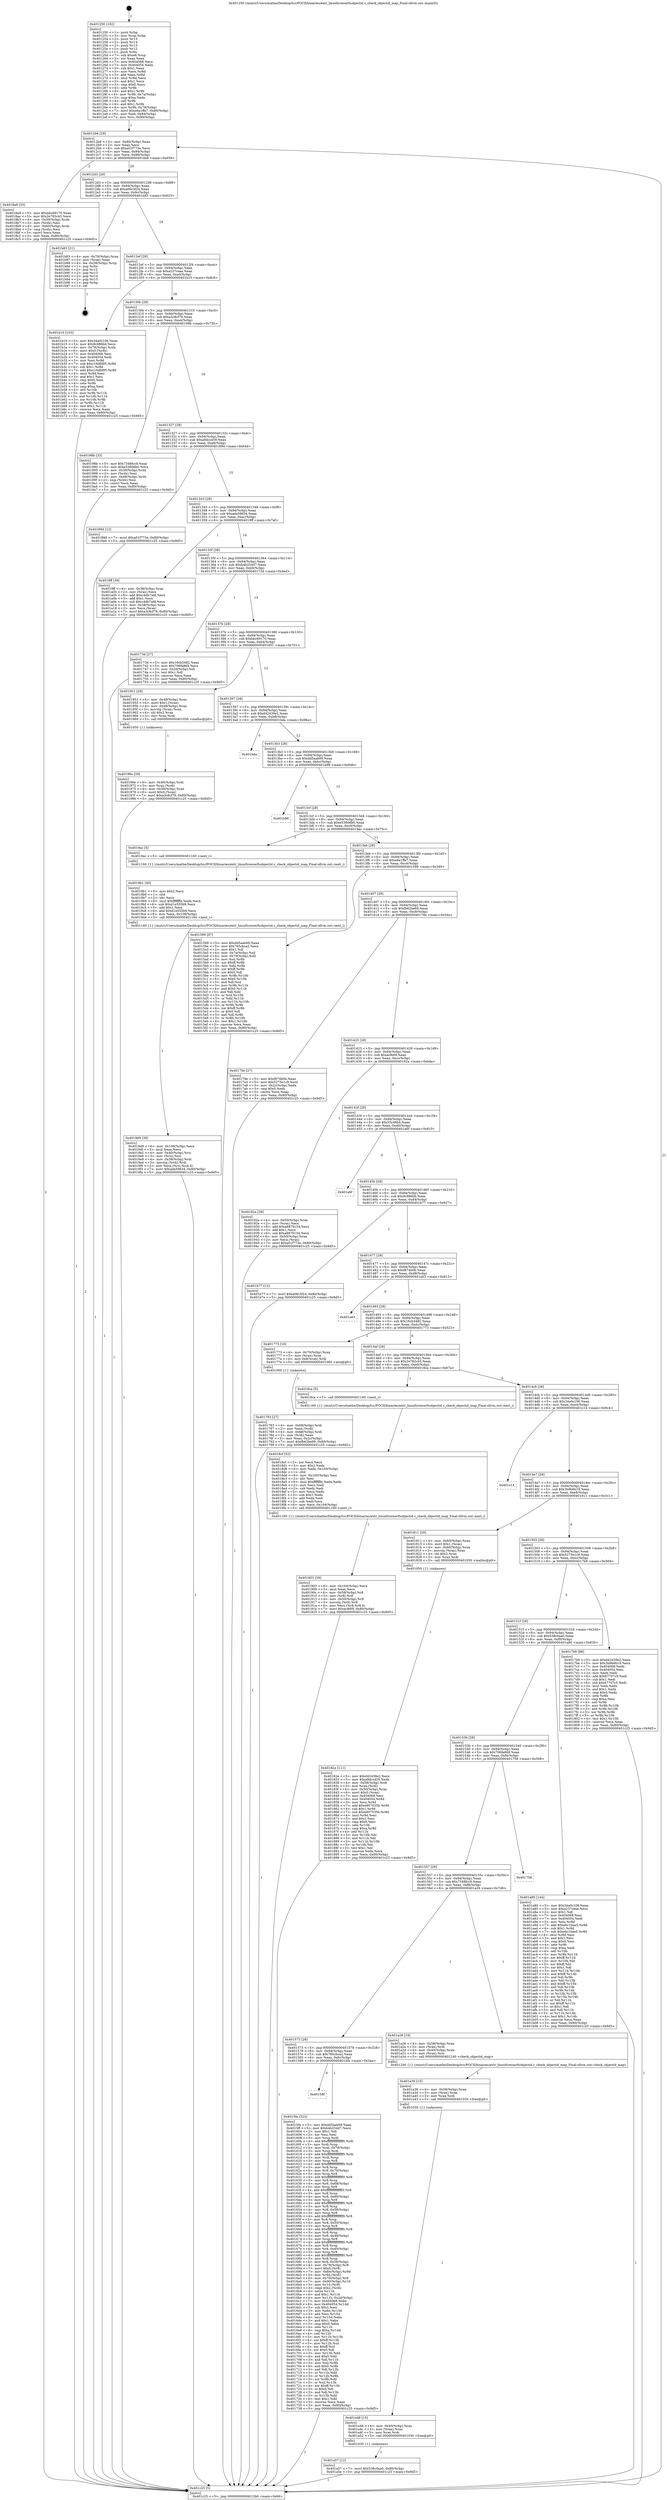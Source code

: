 digraph "0x401250" {
  label = "0x401250 (/mnt/c/Users/mathe/Desktop/tcc/POCII/binaries/extr_linuxfsreiserfsobjectid.c_check_objectid_map_Final-ollvm.out::main(0))"
  labelloc = "t"
  node[shape=record]

  Entry [label="",width=0.3,height=0.3,shape=circle,fillcolor=black,style=filled]
  "0x4012b6" [label="{
     0x4012b6 [29]\l
     | [instrs]\l
     &nbsp;&nbsp;0x4012b6 \<+3\>: mov -0x80(%rbp),%eax\l
     &nbsp;&nbsp;0x4012b9 \<+2\>: mov %eax,%ecx\l
     &nbsp;&nbsp;0x4012bb \<+6\>: sub $0xa01f773e,%ecx\l
     &nbsp;&nbsp;0x4012c1 \<+6\>: mov %eax,-0x94(%rbp)\l
     &nbsp;&nbsp;0x4012c7 \<+6\>: mov %ecx,-0x98(%rbp)\l
     &nbsp;&nbsp;0x4012cd \<+6\>: je 00000000004018a9 \<main+0x659\>\l
  }"]
  "0x4018a9" [label="{
     0x4018a9 [33]\l
     | [instrs]\l
     &nbsp;&nbsp;0x4018a9 \<+5\>: mov $0xbbc69170,%eax\l
     &nbsp;&nbsp;0x4018ae \<+5\>: mov $0x2e782c43,%ecx\l
     &nbsp;&nbsp;0x4018b3 \<+4\>: mov -0x50(%rbp),%rdx\l
     &nbsp;&nbsp;0x4018b7 \<+2\>: mov (%rdx),%esi\l
     &nbsp;&nbsp;0x4018b9 \<+4\>: mov -0x60(%rbp),%rdx\l
     &nbsp;&nbsp;0x4018bd \<+2\>: cmp (%rdx),%esi\l
     &nbsp;&nbsp;0x4018bf \<+3\>: cmovl %ecx,%eax\l
     &nbsp;&nbsp;0x4018c2 \<+3\>: mov %eax,-0x80(%rbp)\l
     &nbsp;&nbsp;0x4018c5 \<+5\>: jmp 0000000000401c25 \<main+0x9d5\>\l
  }"]
  "0x4012d3" [label="{
     0x4012d3 [28]\l
     | [instrs]\l
     &nbsp;&nbsp;0x4012d3 \<+5\>: jmp 00000000004012d8 \<main+0x88\>\l
     &nbsp;&nbsp;0x4012d8 \<+6\>: mov -0x94(%rbp),%eax\l
     &nbsp;&nbsp;0x4012de \<+5\>: sub $0xa06c3f24,%eax\l
     &nbsp;&nbsp;0x4012e3 \<+6\>: mov %eax,-0x9c(%rbp)\l
     &nbsp;&nbsp;0x4012e9 \<+6\>: je 0000000000401b83 \<main+0x933\>\l
  }"]
  Exit [label="",width=0.3,height=0.3,shape=circle,fillcolor=black,style=filled,peripheries=2]
  "0x401b83" [label="{
     0x401b83 [21]\l
     | [instrs]\l
     &nbsp;&nbsp;0x401b83 \<+4\>: mov -0x78(%rbp),%rax\l
     &nbsp;&nbsp;0x401b87 \<+2\>: mov (%rax),%eax\l
     &nbsp;&nbsp;0x401b89 \<+4\>: lea -0x28(%rbp),%rsp\l
     &nbsp;&nbsp;0x401b8d \<+1\>: pop %rbx\l
     &nbsp;&nbsp;0x401b8e \<+2\>: pop %r12\l
     &nbsp;&nbsp;0x401b90 \<+2\>: pop %r13\l
     &nbsp;&nbsp;0x401b92 \<+2\>: pop %r14\l
     &nbsp;&nbsp;0x401b94 \<+2\>: pop %r15\l
     &nbsp;&nbsp;0x401b96 \<+1\>: pop %rbp\l
     &nbsp;&nbsp;0x401b97 \<+1\>: ret\l
  }"]
  "0x4012ef" [label="{
     0x4012ef [28]\l
     | [instrs]\l
     &nbsp;&nbsp;0x4012ef \<+5\>: jmp 00000000004012f4 \<main+0xa4\>\l
     &nbsp;&nbsp;0x4012f4 \<+6\>: mov -0x94(%rbp),%eax\l
     &nbsp;&nbsp;0x4012fa \<+5\>: sub $0xa237ceae,%eax\l
     &nbsp;&nbsp;0x4012ff \<+6\>: mov %eax,-0xa0(%rbp)\l
     &nbsp;&nbsp;0x401305 \<+6\>: je 0000000000401b10 \<main+0x8c0\>\l
  }"]
  "0x401a57" [label="{
     0x401a57 [12]\l
     | [instrs]\l
     &nbsp;&nbsp;0x401a57 \<+7\>: movl $0x538c0aa0,-0x80(%rbp)\l
     &nbsp;&nbsp;0x401a5e \<+5\>: jmp 0000000000401c25 \<main+0x9d5\>\l
  }"]
  "0x401b10" [label="{
     0x401b10 [103]\l
     | [instrs]\l
     &nbsp;&nbsp;0x401b10 \<+5\>: mov $0x34a0c106,%eax\l
     &nbsp;&nbsp;0x401b15 \<+5\>: mov $0x9c986bb,%ecx\l
     &nbsp;&nbsp;0x401b1a \<+4\>: mov -0x78(%rbp),%rdx\l
     &nbsp;&nbsp;0x401b1e \<+6\>: movl $0x0,(%rdx)\l
     &nbsp;&nbsp;0x401b24 \<+7\>: mov 0x404068,%esi\l
     &nbsp;&nbsp;0x401b2b \<+7\>: mov 0x404054,%edi\l
     &nbsp;&nbsp;0x401b32 \<+3\>: mov %esi,%r8d\l
     &nbsp;&nbsp;0x401b35 \<+7\>: sub $0xc16dfd95,%r8d\l
     &nbsp;&nbsp;0x401b3c \<+4\>: sub $0x1,%r8d\l
     &nbsp;&nbsp;0x401b40 \<+7\>: add $0xc16dfd95,%r8d\l
     &nbsp;&nbsp;0x401b47 \<+4\>: imul %r8d,%esi\l
     &nbsp;&nbsp;0x401b4b \<+3\>: and $0x1,%esi\l
     &nbsp;&nbsp;0x401b4e \<+3\>: cmp $0x0,%esi\l
     &nbsp;&nbsp;0x401b51 \<+4\>: sete %r9b\l
     &nbsp;&nbsp;0x401b55 \<+3\>: cmp $0xa,%edi\l
     &nbsp;&nbsp;0x401b58 \<+4\>: setl %r10b\l
     &nbsp;&nbsp;0x401b5c \<+3\>: mov %r9b,%r11b\l
     &nbsp;&nbsp;0x401b5f \<+3\>: and %r10b,%r11b\l
     &nbsp;&nbsp;0x401b62 \<+3\>: xor %r10b,%r9b\l
     &nbsp;&nbsp;0x401b65 \<+3\>: or %r9b,%r11b\l
     &nbsp;&nbsp;0x401b68 \<+4\>: test $0x1,%r11b\l
     &nbsp;&nbsp;0x401b6c \<+3\>: cmovne %ecx,%eax\l
     &nbsp;&nbsp;0x401b6f \<+3\>: mov %eax,-0x80(%rbp)\l
     &nbsp;&nbsp;0x401b72 \<+5\>: jmp 0000000000401c25 \<main+0x9d5\>\l
  }"]
  "0x40130b" [label="{
     0x40130b [28]\l
     | [instrs]\l
     &nbsp;&nbsp;0x40130b \<+5\>: jmp 0000000000401310 \<main+0xc0\>\l
     &nbsp;&nbsp;0x401310 \<+6\>: mov -0x94(%rbp),%eax\l
     &nbsp;&nbsp;0x401316 \<+5\>: sub $0xa3c8cf79,%eax\l
     &nbsp;&nbsp;0x40131b \<+6\>: mov %eax,-0xa4(%rbp)\l
     &nbsp;&nbsp;0x401321 \<+6\>: je 000000000040198b \<main+0x73b\>\l
  }"]
  "0x401a48" [label="{
     0x401a48 [15]\l
     | [instrs]\l
     &nbsp;&nbsp;0x401a48 \<+4\>: mov -0x40(%rbp),%rax\l
     &nbsp;&nbsp;0x401a4c \<+3\>: mov (%rax),%rax\l
     &nbsp;&nbsp;0x401a4f \<+3\>: mov %rax,%rdi\l
     &nbsp;&nbsp;0x401a52 \<+5\>: call 0000000000401030 \<free@plt\>\l
     | [calls]\l
     &nbsp;&nbsp;0x401030 \{1\} (unknown)\l
  }"]
  "0x40198b" [label="{
     0x40198b [33]\l
     | [instrs]\l
     &nbsp;&nbsp;0x40198b \<+5\>: mov $0x7348fcc9,%eax\l
     &nbsp;&nbsp;0x401990 \<+5\>: mov $0xe5380db0,%ecx\l
     &nbsp;&nbsp;0x401995 \<+4\>: mov -0x38(%rbp),%rdx\l
     &nbsp;&nbsp;0x401999 \<+2\>: mov (%rdx),%esi\l
     &nbsp;&nbsp;0x40199b \<+4\>: mov -0x48(%rbp),%rdx\l
     &nbsp;&nbsp;0x40199f \<+2\>: cmp (%rdx),%esi\l
     &nbsp;&nbsp;0x4019a1 \<+3\>: cmovl %ecx,%eax\l
     &nbsp;&nbsp;0x4019a4 \<+3\>: mov %eax,-0x80(%rbp)\l
     &nbsp;&nbsp;0x4019a7 \<+5\>: jmp 0000000000401c25 \<main+0x9d5\>\l
  }"]
  "0x401327" [label="{
     0x401327 [28]\l
     | [instrs]\l
     &nbsp;&nbsp;0x401327 \<+5\>: jmp 000000000040132c \<main+0xdc\>\l
     &nbsp;&nbsp;0x40132c \<+6\>: mov -0x94(%rbp),%eax\l
     &nbsp;&nbsp;0x401332 \<+5\>: sub $0xa9dcc459,%eax\l
     &nbsp;&nbsp;0x401337 \<+6\>: mov %eax,-0xa8(%rbp)\l
     &nbsp;&nbsp;0x40133d \<+6\>: je 000000000040189d \<main+0x64d\>\l
  }"]
  "0x401a39" [label="{
     0x401a39 [15]\l
     | [instrs]\l
     &nbsp;&nbsp;0x401a39 \<+4\>: mov -0x58(%rbp),%rax\l
     &nbsp;&nbsp;0x401a3d \<+3\>: mov (%rax),%rax\l
     &nbsp;&nbsp;0x401a40 \<+3\>: mov %rax,%rdi\l
     &nbsp;&nbsp;0x401a43 \<+5\>: call 0000000000401030 \<free@plt\>\l
     | [calls]\l
     &nbsp;&nbsp;0x401030 \{1\} (unknown)\l
  }"]
  "0x40189d" [label="{
     0x40189d [12]\l
     | [instrs]\l
     &nbsp;&nbsp;0x40189d \<+7\>: movl $0xa01f773e,-0x80(%rbp)\l
     &nbsp;&nbsp;0x4018a4 \<+5\>: jmp 0000000000401c25 \<main+0x9d5\>\l
  }"]
  "0x401343" [label="{
     0x401343 [28]\l
     | [instrs]\l
     &nbsp;&nbsp;0x401343 \<+5\>: jmp 0000000000401348 \<main+0xf8\>\l
     &nbsp;&nbsp;0x401348 \<+6\>: mov -0x94(%rbp),%eax\l
     &nbsp;&nbsp;0x40134e \<+5\>: sub $0xada59834,%eax\l
     &nbsp;&nbsp;0x401353 \<+6\>: mov %eax,-0xac(%rbp)\l
     &nbsp;&nbsp;0x401359 \<+6\>: je 00000000004019ff \<main+0x7af\>\l
  }"]
  "0x4019d9" [label="{
     0x4019d9 [38]\l
     | [instrs]\l
     &nbsp;&nbsp;0x4019d9 \<+6\>: mov -0x108(%rbp),%ecx\l
     &nbsp;&nbsp;0x4019df \<+3\>: imul %eax,%ecx\l
     &nbsp;&nbsp;0x4019e2 \<+4\>: mov -0x40(%rbp),%rsi\l
     &nbsp;&nbsp;0x4019e6 \<+3\>: mov (%rsi),%rsi\l
     &nbsp;&nbsp;0x4019e9 \<+4\>: mov -0x38(%rbp),%rdi\l
     &nbsp;&nbsp;0x4019ed \<+3\>: movslq (%rdi),%rdi\l
     &nbsp;&nbsp;0x4019f0 \<+3\>: mov %ecx,(%rsi,%rdi,4)\l
     &nbsp;&nbsp;0x4019f3 \<+7\>: movl $0xada59834,-0x80(%rbp)\l
     &nbsp;&nbsp;0x4019fa \<+5\>: jmp 0000000000401c25 \<main+0x9d5\>\l
  }"]
  "0x4019ff" [label="{
     0x4019ff [39]\l
     | [instrs]\l
     &nbsp;&nbsp;0x4019ff \<+4\>: mov -0x38(%rbp),%rax\l
     &nbsp;&nbsp;0x401a03 \<+2\>: mov (%rax),%ecx\l
     &nbsp;&nbsp;0x401a05 \<+6\>: add $0xc4db7afd,%ecx\l
     &nbsp;&nbsp;0x401a0b \<+3\>: add $0x1,%ecx\l
     &nbsp;&nbsp;0x401a0e \<+6\>: sub $0xc4db7afd,%ecx\l
     &nbsp;&nbsp;0x401a14 \<+4\>: mov -0x38(%rbp),%rax\l
     &nbsp;&nbsp;0x401a18 \<+2\>: mov %ecx,(%rax)\l
     &nbsp;&nbsp;0x401a1a \<+7\>: movl $0xa3c8cf79,-0x80(%rbp)\l
     &nbsp;&nbsp;0x401a21 \<+5\>: jmp 0000000000401c25 \<main+0x9d5\>\l
  }"]
  "0x40135f" [label="{
     0x40135f [28]\l
     | [instrs]\l
     &nbsp;&nbsp;0x40135f \<+5\>: jmp 0000000000401364 \<main+0x114\>\l
     &nbsp;&nbsp;0x401364 \<+6\>: mov -0x94(%rbp),%eax\l
     &nbsp;&nbsp;0x40136a \<+5\>: sub $0xb4b254d7,%eax\l
     &nbsp;&nbsp;0x40136f \<+6\>: mov %eax,-0xb0(%rbp)\l
     &nbsp;&nbsp;0x401375 \<+6\>: je 000000000040173d \<main+0x4ed\>\l
  }"]
  "0x4019b1" [label="{
     0x4019b1 [40]\l
     | [instrs]\l
     &nbsp;&nbsp;0x4019b1 \<+5\>: mov $0x2,%ecx\l
     &nbsp;&nbsp;0x4019b6 \<+1\>: cltd\l
     &nbsp;&nbsp;0x4019b7 \<+2\>: idiv %ecx\l
     &nbsp;&nbsp;0x4019b9 \<+6\>: imul $0xfffffffe,%edx,%ecx\l
     &nbsp;&nbsp;0x4019bf \<+6\>: sub $0xd1e555b9,%ecx\l
     &nbsp;&nbsp;0x4019c5 \<+3\>: add $0x1,%ecx\l
     &nbsp;&nbsp;0x4019c8 \<+6\>: add $0xd1e555b9,%ecx\l
     &nbsp;&nbsp;0x4019ce \<+6\>: mov %ecx,-0x108(%rbp)\l
     &nbsp;&nbsp;0x4019d4 \<+5\>: call 0000000000401160 \<next_i\>\l
     | [calls]\l
     &nbsp;&nbsp;0x401160 \{1\} (/mnt/c/Users/mathe/Desktop/tcc/POCII/binaries/extr_linuxfsreiserfsobjectid.c_check_objectid_map_Final-ollvm.out::next_i)\l
  }"]
  "0x40173d" [label="{
     0x40173d [27]\l
     | [instrs]\l
     &nbsp;&nbsp;0x40173d \<+5\>: mov $0x16cb3482,%eax\l
     &nbsp;&nbsp;0x401742 \<+5\>: mov $0x706fa869,%ecx\l
     &nbsp;&nbsp;0x401747 \<+3\>: mov -0x2d(%rbp),%dl\l
     &nbsp;&nbsp;0x40174a \<+3\>: test $0x1,%dl\l
     &nbsp;&nbsp;0x40174d \<+3\>: cmovne %ecx,%eax\l
     &nbsp;&nbsp;0x401750 \<+3\>: mov %eax,-0x80(%rbp)\l
     &nbsp;&nbsp;0x401753 \<+5\>: jmp 0000000000401c25 \<main+0x9d5\>\l
  }"]
  "0x40137b" [label="{
     0x40137b [28]\l
     | [instrs]\l
     &nbsp;&nbsp;0x40137b \<+5\>: jmp 0000000000401380 \<main+0x130\>\l
     &nbsp;&nbsp;0x401380 \<+6\>: mov -0x94(%rbp),%eax\l
     &nbsp;&nbsp;0x401386 \<+5\>: sub $0xbbc69170,%eax\l
     &nbsp;&nbsp;0x40138b \<+6\>: mov %eax,-0xb4(%rbp)\l
     &nbsp;&nbsp;0x401391 \<+6\>: je 0000000000401951 \<main+0x701\>\l
  }"]
  "0x40196e" [label="{
     0x40196e [29]\l
     | [instrs]\l
     &nbsp;&nbsp;0x40196e \<+4\>: mov -0x40(%rbp),%rdi\l
     &nbsp;&nbsp;0x401972 \<+3\>: mov %rax,(%rdi)\l
     &nbsp;&nbsp;0x401975 \<+4\>: mov -0x38(%rbp),%rax\l
     &nbsp;&nbsp;0x401979 \<+6\>: movl $0x0,(%rax)\l
     &nbsp;&nbsp;0x40197f \<+7\>: movl $0xa3c8cf79,-0x80(%rbp)\l
     &nbsp;&nbsp;0x401986 \<+5\>: jmp 0000000000401c25 \<main+0x9d5\>\l
  }"]
  "0x401951" [label="{
     0x401951 [29]\l
     | [instrs]\l
     &nbsp;&nbsp;0x401951 \<+4\>: mov -0x48(%rbp),%rax\l
     &nbsp;&nbsp;0x401955 \<+6\>: movl $0x1,(%rax)\l
     &nbsp;&nbsp;0x40195b \<+4\>: mov -0x48(%rbp),%rax\l
     &nbsp;&nbsp;0x40195f \<+3\>: movslq (%rax),%rax\l
     &nbsp;&nbsp;0x401962 \<+4\>: shl $0x2,%rax\l
     &nbsp;&nbsp;0x401966 \<+3\>: mov %rax,%rdi\l
     &nbsp;&nbsp;0x401969 \<+5\>: call 0000000000401050 \<malloc@plt\>\l
     | [calls]\l
     &nbsp;&nbsp;0x401050 \{1\} (unknown)\l
  }"]
  "0x401397" [label="{
     0x401397 [28]\l
     | [instrs]\l
     &nbsp;&nbsp;0x401397 \<+5\>: jmp 000000000040139c \<main+0x14c\>\l
     &nbsp;&nbsp;0x40139c \<+6\>: mov -0x94(%rbp),%eax\l
     &nbsp;&nbsp;0x4013a2 \<+5\>: sub $0xd42439e2,%eax\l
     &nbsp;&nbsp;0x4013a7 \<+6\>: mov %eax,-0xb8(%rbp)\l
     &nbsp;&nbsp;0x4013ad \<+6\>: je 0000000000401bda \<main+0x98a\>\l
  }"]
  "0x401903" [label="{
     0x401903 [39]\l
     | [instrs]\l
     &nbsp;&nbsp;0x401903 \<+6\>: mov -0x104(%rbp),%ecx\l
     &nbsp;&nbsp;0x401909 \<+3\>: imul %eax,%ecx\l
     &nbsp;&nbsp;0x40190c \<+4\>: mov -0x58(%rbp),%r8\l
     &nbsp;&nbsp;0x401910 \<+3\>: mov (%r8),%r8\l
     &nbsp;&nbsp;0x401913 \<+4\>: mov -0x50(%rbp),%r9\l
     &nbsp;&nbsp;0x401917 \<+3\>: movslq (%r9),%r9\l
     &nbsp;&nbsp;0x40191a \<+4\>: mov %ecx,(%r8,%r9,4)\l
     &nbsp;&nbsp;0x40191e \<+7\>: movl $0xac8d0f,-0x80(%rbp)\l
     &nbsp;&nbsp;0x401925 \<+5\>: jmp 0000000000401c25 \<main+0x9d5\>\l
  }"]
  "0x401bda" [label="{
     0x401bda\l
  }", style=dashed]
  "0x4013b3" [label="{
     0x4013b3 [28]\l
     | [instrs]\l
     &nbsp;&nbsp;0x4013b3 \<+5\>: jmp 00000000004013b8 \<main+0x168\>\l
     &nbsp;&nbsp;0x4013b8 \<+6\>: mov -0x94(%rbp),%eax\l
     &nbsp;&nbsp;0x4013be \<+5\>: sub $0xdd5aab99,%eax\l
     &nbsp;&nbsp;0x4013c3 \<+6\>: mov %eax,-0xbc(%rbp)\l
     &nbsp;&nbsp;0x4013c9 \<+6\>: je 0000000000401b98 \<main+0x948\>\l
  }"]
  "0x4018cf" [label="{
     0x4018cf [52]\l
     | [instrs]\l
     &nbsp;&nbsp;0x4018cf \<+2\>: xor %ecx,%ecx\l
     &nbsp;&nbsp;0x4018d1 \<+5\>: mov $0x2,%edx\l
     &nbsp;&nbsp;0x4018d6 \<+6\>: mov %edx,-0x100(%rbp)\l
     &nbsp;&nbsp;0x4018dc \<+1\>: cltd\l
     &nbsp;&nbsp;0x4018dd \<+6\>: mov -0x100(%rbp),%esi\l
     &nbsp;&nbsp;0x4018e3 \<+2\>: idiv %esi\l
     &nbsp;&nbsp;0x4018e5 \<+6\>: imul $0xfffffffe,%edx,%edx\l
     &nbsp;&nbsp;0x4018eb \<+2\>: mov %ecx,%edi\l
     &nbsp;&nbsp;0x4018ed \<+2\>: sub %edx,%edi\l
     &nbsp;&nbsp;0x4018ef \<+2\>: mov %ecx,%edx\l
     &nbsp;&nbsp;0x4018f1 \<+3\>: sub $0x1,%edx\l
     &nbsp;&nbsp;0x4018f4 \<+2\>: add %edx,%edi\l
     &nbsp;&nbsp;0x4018f6 \<+2\>: sub %edi,%ecx\l
     &nbsp;&nbsp;0x4018f8 \<+6\>: mov %ecx,-0x104(%rbp)\l
     &nbsp;&nbsp;0x4018fe \<+5\>: call 0000000000401160 \<next_i\>\l
     | [calls]\l
     &nbsp;&nbsp;0x401160 \{1\} (/mnt/c/Users/mathe/Desktop/tcc/POCII/binaries/extr_linuxfsreiserfsobjectid.c_check_objectid_map_Final-ollvm.out::next_i)\l
  }"]
  "0x401b98" [label="{
     0x401b98\l
  }", style=dashed]
  "0x4013cf" [label="{
     0x4013cf [28]\l
     | [instrs]\l
     &nbsp;&nbsp;0x4013cf \<+5\>: jmp 00000000004013d4 \<main+0x184\>\l
     &nbsp;&nbsp;0x4013d4 \<+6\>: mov -0x94(%rbp),%eax\l
     &nbsp;&nbsp;0x4013da \<+5\>: sub $0xe5380db0,%eax\l
     &nbsp;&nbsp;0x4013df \<+6\>: mov %eax,-0xc0(%rbp)\l
     &nbsp;&nbsp;0x4013e5 \<+6\>: je 00000000004019ac \<main+0x75c\>\l
  }"]
  "0x40182e" [label="{
     0x40182e [111]\l
     | [instrs]\l
     &nbsp;&nbsp;0x40182e \<+5\>: mov $0xd42439e2,%ecx\l
     &nbsp;&nbsp;0x401833 \<+5\>: mov $0xa9dcc459,%edx\l
     &nbsp;&nbsp;0x401838 \<+4\>: mov -0x58(%rbp),%rdi\l
     &nbsp;&nbsp;0x40183c \<+3\>: mov %rax,(%rdi)\l
     &nbsp;&nbsp;0x40183f \<+4\>: mov -0x50(%rbp),%rax\l
     &nbsp;&nbsp;0x401843 \<+6\>: movl $0x0,(%rax)\l
     &nbsp;&nbsp;0x401849 \<+7\>: mov 0x404068,%esi\l
     &nbsp;&nbsp;0x401850 \<+8\>: mov 0x404054,%r8d\l
     &nbsp;&nbsp;0x401858 \<+3\>: mov %esi,%r9d\l
     &nbsp;&nbsp;0x40185b \<+7\>: add $0xe907535b,%r9d\l
     &nbsp;&nbsp;0x401862 \<+4\>: sub $0x1,%r9d\l
     &nbsp;&nbsp;0x401866 \<+7\>: sub $0xe907535b,%r9d\l
     &nbsp;&nbsp;0x40186d \<+4\>: imul %r9d,%esi\l
     &nbsp;&nbsp;0x401871 \<+3\>: and $0x1,%esi\l
     &nbsp;&nbsp;0x401874 \<+3\>: cmp $0x0,%esi\l
     &nbsp;&nbsp;0x401877 \<+4\>: sete %r10b\l
     &nbsp;&nbsp;0x40187b \<+4\>: cmp $0xa,%r8d\l
     &nbsp;&nbsp;0x40187f \<+4\>: setl %r11b\l
     &nbsp;&nbsp;0x401883 \<+3\>: mov %r10b,%bl\l
     &nbsp;&nbsp;0x401886 \<+3\>: and %r11b,%bl\l
     &nbsp;&nbsp;0x401889 \<+3\>: xor %r11b,%r10b\l
     &nbsp;&nbsp;0x40188c \<+3\>: or %r10b,%bl\l
     &nbsp;&nbsp;0x40188f \<+3\>: test $0x1,%bl\l
     &nbsp;&nbsp;0x401892 \<+3\>: cmovne %edx,%ecx\l
     &nbsp;&nbsp;0x401895 \<+3\>: mov %ecx,-0x80(%rbp)\l
     &nbsp;&nbsp;0x401898 \<+5\>: jmp 0000000000401c25 \<main+0x9d5\>\l
  }"]
  "0x4019ac" [label="{
     0x4019ac [5]\l
     | [instrs]\l
     &nbsp;&nbsp;0x4019ac \<+5\>: call 0000000000401160 \<next_i\>\l
     | [calls]\l
     &nbsp;&nbsp;0x401160 \{1\} (/mnt/c/Users/mathe/Desktop/tcc/POCII/binaries/extr_linuxfsreiserfsobjectid.c_check_objectid_map_Final-ollvm.out::next_i)\l
  }"]
  "0x4013eb" [label="{
     0x4013eb [28]\l
     | [instrs]\l
     &nbsp;&nbsp;0x4013eb \<+5\>: jmp 00000000004013f0 \<main+0x1a0\>\l
     &nbsp;&nbsp;0x4013f0 \<+6\>: mov -0x94(%rbp),%eax\l
     &nbsp;&nbsp;0x4013f6 \<+5\>: sub $0xe6a1ffa7,%eax\l
     &nbsp;&nbsp;0x4013fb \<+6\>: mov %eax,-0xc4(%rbp)\l
     &nbsp;&nbsp;0x401401 \<+6\>: je 0000000000401599 \<main+0x349\>\l
  }"]
  "0x401783" [label="{
     0x401783 [27]\l
     | [instrs]\l
     &nbsp;&nbsp;0x401783 \<+4\>: mov -0x68(%rbp),%rdi\l
     &nbsp;&nbsp;0x401787 \<+2\>: mov %eax,(%rdi)\l
     &nbsp;&nbsp;0x401789 \<+4\>: mov -0x68(%rbp),%rdi\l
     &nbsp;&nbsp;0x40178d \<+2\>: mov (%rdi),%eax\l
     &nbsp;&nbsp;0x40178f \<+3\>: mov %eax,-0x2c(%rbp)\l
     &nbsp;&nbsp;0x401792 \<+7\>: movl $0xfb62be69,-0x80(%rbp)\l
     &nbsp;&nbsp;0x401799 \<+5\>: jmp 0000000000401c25 \<main+0x9d5\>\l
  }"]
  "0x401599" [label="{
     0x401599 [97]\l
     | [instrs]\l
     &nbsp;&nbsp;0x401599 \<+5\>: mov $0xdd5aab99,%eax\l
     &nbsp;&nbsp;0x40159e \<+5\>: mov $0x765cbca2,%ecx\l
     &nbsp;&nbsp;0x4015a3 \<+2\>: mov $0x1,%dl\l
     &nbsp;&nbsp;0x4015a5 \<+4\>: mov -0x7a(%rbp),%sil\l
     &nbsp;&nbsp;0x4015a9 \<+4\>: mov -0x79(%rbp),%dil\l
     &nbsp;&nbsp;0x4015ad \<+3\>: mov %sil,%r8b\l
     &nbsp;&nbsp;0x4015b0 \<+4\>: xor $0xff,%r8b\l
     &nbsp;&nbsp;0x4015b4 \<+3\>: mov %dil,%r9b\l
     &nbsp;&nbsp;0x4015b7 \<+4\>: xor $0xff,%r9b\l
     &nbsp;&nbsp;0x4015bb \<+3\>: xor $0x0,%dl\l
     &nbsp;&nbsp;0x4015be \<+3\>: mov %r8b,%r10b\l
     &nbsp;&nbsp;0x4015c1 \<+4\>: and $0x0,%r10b\l
     &nbsp;&nbsp;0x4015c5 \<+3\>: and %dl,%sil\l
     &nbsp;&nbsp;0x4015c8 \<+3\>: mov %r9b,%r11b\l
     &nbsp;&nbsp;0x4015cb \<+4\>: and $0x0,%r11b\l
     &nbsp;&nbsp;0x4015cf \<+3\>: and %dl,%dil\l
     &nbsp;&nbsp;0x4015d2 \<+3\>: or %sil,%r10b\l
     &nbsp;&nbsp;0x4015d5 \<+3\>: or %dil,%r11b\l
     &nbsp;&nbsp;0x4015d8 \<+3\>: xor %r11b,%r10b\l
     &nbsp;&nbsp;0x4015db \<+3\>: or %r9b,%r8b\l
     &nbsp;&nbsp;0x4015de \<+4\>: xor $0xff,%r8b\l
     &nbsp;&nbsp;0x4015e2 \<+3\>: or $0x0,%dl\l
     &nbsp;&nbsp;0x4015e5 \<+3\>: and %dl,%r8b\l
     &nbsp;&nbsp;0x4015e8 \<+3\>: or %r8b,%r10b\l
     &nbsp;&nbsp;0x4015eb \<+4\>: test $0x1,%r10b\l
     &nbsp;&nbsp;0x4015ef \<+3\>: cmovne %ecx,%eax\l
     &nbsp;&nbsp;0x4015f2 \<+3\>: mov %eax,-0x80(%rbp)\l
     &nbsp;&nbsp;0x4015f5 \<+5\>: jmp 0000000000401c25 \<main+0x9d5\>\l
  }"]
  "0x401407" [label="{
     0x401407 [28]\l
     | [instrs]\l
     &nbsp;&nbsp;0x401407 \<+5\>: jmp 000000000040140c \<main+0x1bc\>\l
     &nbsp;&nbsp;0x40140c \<+6\>: mov -0x94(%rbp),%eax\l
     &nbsp;&nbsp;0x401412 \<+5\>: sub $0xfb62be69,%eax\l
     &nbsp;&nbsp;0x401417 \<+6\>: mov %eax,-0xc8(%rbp)\l
     &nbsp;&nbsp;0x40141d \<+6\>: je 000000000040179e \<main+0x54e\>\l
  }"]
  "0x401c25" [label="{
     0x401c25 [5]\l
     | [instrs]\l
     &nbsp;&nbsp;0x401c25 \<+5\>: jmp 00000000004012b6 \<main+0x66\>\l
  }"]
  "0x401250" [label="{
     0x401250 [102]\l
     | [instrs]\l
     &nbsp;&nbsp;0x401250 \<+1\>: push %rbp\l
     &nbsp;&nbsp;0x401251 \<+3\>: mov %rsp,%rbp\l
     &nbsp;&nbsp;0x401254 \<+2\>: push %r15\l
     &nbsp;&nbsp;0x401256 \<+2\>: push %r14\l
     &nbsp;&nbsp;0x401258 \<+2\>: push %r13\l
     &nbsp;&nbsp;0x40125a \<+2\>: push %r12\l
     &nbsp;&nbsp;0x40125c \<+1\>: push %rbx\l
     &nbsp;&nbsp;0x40125d \<+7\>: sub $0xe8,%rsp\l
     &nbsp;&nbsp;0x401264 \<+2\>: xor %eax,%eax\l
     &nbsp;&nbsp;0x401266 \<+7\>: mov 0x404068,%ecx\l
     &nbsp;&nbsp;0x40126d \<+7\>: mov 0x404054,%edx\l
     &nbsp;&nbsp;0x401274 \<+3\>: sub $0x1,%eax\l
     &nbsp;&nbsp;0x401277 \<+3\>: mov %ecx,%r8d\l
     &nbsp;&nbsp;0x40127a \<+3\>: add %eax,%r8d\l
     &nbsp;&nbsp;0x40127d \<+4\>: imul %r8d,%ecx\l
     &nbsp;&nbsp;0x401281 \<+3\>: and $0x1,%ecx\l
     &nbsp;&nbsp;0x401284 \<+3\>: cmp $0x0,%ecx\l
     &nbsp;&nbsp;0x401287 \<+4\>: sete %r9b\l
     &nbsp;&nbsp;0x40128b \<+4\>: and $0x1,%r9b\l
     &nbsp;&nbsp;0x40128f \<+4\>: mov %r9b,-0x7a(%rbp)\l
     &nbsp;&nbsp;0x401293 \<+3\>: cmp $0xa,%edx\l
     &nbsp;&nbsp;0x401296 \<+4\>: setl %r9b\l
     &nbsp;&nbsp;0x40129a \<+4\>: and $0x1,%r9b\l
     &nbsp;&nbsp;0x40129e \<+4\>: mov %r9b,-0x79(%rbp)\l
     &nbsp;&nbsp;0x4012a2 \<+7\>: movl $0xe6a1ffa7,-0x80(%rbp)\l
     &nbsp;&nbsp;0x4012a9 \<+6\>: mov %edi,-0x84(%rbp)\l
     &nbsp;&nbsp;0x4012af \<+7\>: mov %rsi,-0x90(%rbp)\l
  }"]
  "0x40158f" [label="{
     0x40158f\l
  }", style=dashed]
  "0x40179e" [label="{
     0x40179e [27]\l
     | [instrs]\l
     &nbsp;&nbsp;0x40179e \<+5\>: mov $0xf874b0b,%eax\l
     &nbsp;&nbsp;0x4017a3 \<+5\>: mov $0x5275e1c9,%ecx\l
     &nbsp;&nbsp;0x4017a8 \<+3\>: mov -0x2c(%rbp),%edx\l
     &nbsp;&nbsp;0x4017ab \<+3\>: cmp $0x0,%edx\l
     &nbsp;&nbsp;0x4017ae \<+3\>: cmove %ecx,%eax\l
     &nbsp;&nbsp;0x4017b1 \<+3\>: mov %eax,-0x80(%rbp)\l
     &nbsp;&nbsp;0x4017b4 \<+5\>: jmp 0000000000401c25 \<main+0x9d5\>\l
  }"]
  "0x401423" [label="{
     0x401423 [28]\l
     | [instrs]\l
     &nbsp;&nbsp;0x401423 \<+5\>: jmp 0000000000401428 \<main+0x1d8\>\l
     &nbsp;&nbsp;0x401428 \<+6\>: mov -0x94(%rbp),%eax\l
     &nbsp;&nbsp;0x40142e \<+5\>: sub $0xac8d0f,%eax\l
     &nbsp;&nbsp;0x401433 \<+6\>: mov %eax,-0xcc(%rbp)\l
     &nbsp;&nbsp;0x401439 \<+6\>: je 000000000040192a \<main+0x6da\>\l
  }"]
  "0x4015fa" [label="{
     0x4015fa [323]\l
     | [instrs]\l
     &nbsp;&nbsp;0x4015fa \<+5\>: mov $0xdd5aab99,%eax\l
     &nbsp;&nbsp;0x4015ff \<+5\>: mov $0xb4b254d7,%ecx\l
     &nbsp;&nbsp;0x401604 \<+2\>: mov $0x1,%dl\l
     &nbsp;&nbsp;0x401606 \<+2\>: xor %esi,%esi\l
     &nbsp;&nbsp;0x401608 \<+3\>: mov %rsp,%rdi\l
     &nbsp;&nbsp;0x40160b \<+4\>: add $0xfffffffffffffff0,%rdi\l
     &nbsp;&nbsp;0x40160f \<+3\>: mov %rdi,%rsp\l
     &nbsp;&nbsp;0x401612 \<+4\>: mov %rdi,-0x78(%rbp)\l
     &nbsp;&nbsp;0x401616 \<+3\>: mov %rsp,%rdi\l
     &nbsp;&nbsp;0x401619 \<+4\>: add $0xfffffffffffffff0,%rdi\l
     &nbsp;&nbsp;0x40161d \<+3\>: mov %rdi,%rsp\l
     &nbsp;&nbsp;0x401620 \<+3\>: mov %rsp,%r8\l
     &nbsp;&nbsp;0x401623 \<+4\>: add $0xfffffffffffffff0,%r8\l
     &nbsp;&nbsp;0x401627 \<+3\>: mov %r8,%rsp\l
     &nbsp;&nbsp;0x40162a \<+4\>: mov %r8,-0x70(%rbp)\l
     &nbsp;&nbsp;0x40162e \<+3\>: mov %rsp,%r8\l
     &nbsp;&nbsp;0x401631 \<+4\>: add $0xfffffffffffffff0,%r8\l
     &nbsp;&nbsp;0x401635 \<+3\>: mov %r8,%rsp\l
     &nbsp;&nbsp;0x401638 \<+4\>: mov %r8,-0x68(%rbp)\l
     &nbsp;&nbsp;0x40163c \<+3\>: mov %rsp,%r8\l
     &nbsp;&nbsp;0x40163f \<+4\>: add $0xfffffffffffffff0,%r8\l
     &nbsp;&nbsp;0x401643 \<+3\>: mov %r8,%rsp\l
     &nbsp;&nbsp;0x401646 \<+4\>: mov %r8,-0x60(%rbp)\l
     &nbsp;&nbsp;0x40164a \<+3\>: mov %rsp,%r8\l
     &nbsp;&nbsp;0x40164d \<+4\>: add $0xfffffffffffffff0,%r8\l
     &nbsp;&nbsp;0x401651 \<+3\>: mov %r8,%rsp\l
     &nbsp;&nbsp;0x401654 \<+4\>: mov %r8,-0x58(%rbp)\l
     &nbsp;&nbsp;0x401658 \<+3\>: mov %rsp,%r8\l
     &nbsp;&nbsp;0x40165b \<+4\>: add $0xfffffffffffffff0,%r8\l
     &nbsp;&nbsp;0x40165f \<+3\>: mov %r8,%rsp\l
     &nbsp;&nbsp;0x401662 \<+4\>: mov %r8,-0x50(%rbp)\l
     &nbsp;&nbsp;0x401666 \<+3\>: mov %rsp,%r8\l
     &nbsp;&nbsp;0x401669 \<+4\>: add $0xfffffffffffffff0,%r8\l
     &nbsp;&nbsp;0x40166d \<+3\>: mov %r8,%rsp\l
     &nbsp;&nbsp;0x401670 \<+4\>: mov %r8,-0x48(%rbp)\l
     &nbsp;&nbsp;0x401674 \<+3\>: mov %rsp,%r8\l
     &nbsp;&nbsp;0x401677 \<+4\>: add $0xfffffffffffffff0,%r8\l
     &nbsp;&nbsp;0x40167b \<+3\>: mov %r8,%rsp\l
     &nbsp;&nbsp;0x40167e \<+4\>: mov %r8,-0x40(%rbp)\l
     &nbsp;&nbsp;0x401682 \<+3\>: mov %rsp,%r8\l
     &nbsp;&nbsp;0x401685 \<+4\>: add $0xfffffffffffffff0,%r8\l
     &nbsp;&nbsp;0x401689 \<+3\>: mov %r8,%rsp\l
     &nbsp;&nbsp;0x40168c \<+4\>: mov %r8,-0x38(%rbp)\l
     &nbsp;&nbsp;0x401690 \<+4\>: mov -0x78(%rbp),%r8\l
     &nbsp;&nbsp;0x401694 \<+7\>: movl $0x0,(%r8)\l
     &nbsp;&nbsp;0x40169b \<+7\>: mov -0x84(%rbp),%r9d\l
     &nbsp;&nbsp;0x4016a2 \<+3\>: mov %r9d,(%rdi)\l
     &nbsp;&nbsp;0x4016a5 \<+4\>: mov -0x70(%rbp),%r8\l
     &nbsp;&nbsp;0x4016a9 \<+7\>: mov -0x90(%rbp),%r10\l
     &nbsp;&nbsp;0x4016b0 \<+3\>: mov %r10,(%r8)\l
     &nbsp;&nbsp;0x4016b3 \<+3\>: cmpl $0x2,(%rdi)\l
     &nbsp;&nbsp;0x4016b6 \<+4\>: setne %r11b\l
     &nbsp;&nbsp;0x4016ba \<+4\>: and $0x1,%r11b\l
     &nbsp;&nbsp;0x4016be \<+4\>: mov %r11b,-0x2d(%rbp)\l
     &nbsp;&nbsp;0x4016c2 \<+7\>: mov 0x404068,%ebx\l
     &nbsp;&nbsp;0x4016c9 \<+8\>: mov 0x404054,%r14d\l
     &nbsp;&nbsp;0x4016d1 \<+3\>: sub $0x1,%esi\l
     &nbsp;&nbsp;0x4016d4 \<+3\>: mov %ebx,%r15d\l
     &nbsp;&nbsp;0x4016d7 \<+3\>: add %esi,%r15d\l
     &nbsp;&nbsp;0x4016da \<+4\>: imul %r15d,%ebx\l
     &nbsp;&nbsp;0x4016de \<+3\>: and $0x1,%ebx\l
     &nbsp;&nbsp;0x4016e1 \<+3\>: cmp $0x0,%ebx\l
     &nbsp;&nbsp;0x4016e4 \<+4\>: sete %r11b\l
     &nbsp;&nbsp;0x4016e8 \<+4\>: cmp $0xa,%r14d\l
     &nbsp;&nbsp;0x4016ec \<+4\>: setl %r12b\l
     &nbsp;&nbsp;0x4016f0 \<+3\>: mov %r11b,%r13b\l
     &nbsp;&nbsp;0x4016f3 \<+4\>: xor $0xff,%r13b\l
     &nbsp;&nbsp;0x4016f7 \<+3\>: mov %r12b,%sil\l
     &nbsp;&nbsp;0x4016fa \<+4\>: xor $0xff,%sil\l
     &nbsp;&nbsp;0x4016fe \<+3\>: xor $0x0,%dl\l
     &nbsp;&nbsp;0x401701 \<+3\>: mov %r13b,%dil\l
     &nbsp;&nbsp;0x401704 \<+4\>: and $0x0,%dil\l
     &nbsp;&nbsp;0x401708 \<+3\>: and %dl,%r11b\l
     &nbsp;&nbsp;0x40170b \<+3\>: mov %sil,%r8b\l
     &nbsp;&nbsp;0x40170e \<+4\>: and $0x0,%r8b\l
     &nbsp;&nbsp;0x401712 \<+3\>: and %dl,%r12b\l
     &nbsp;&nbsp;0x401715 \<+3\>: or %r11b,%dil\l
     &nbsp;&nbsp;0x401718 \<+3\>: or %r12b,%r8b\l
     &nbsp;&nbsp;0x40171b \<+3\>: xor %r8b,%dil\l
     &nbsp;&nbsp;0x40171e \<+3\>: or %sil,%r13b\l
     &nbsp;&nbsp;0x401721 \<+4\>: xor $0xff,%r13b\l
     &nbsp;&nbsp;0x401725 \<+3\>: or $0x0,%dl\l
     &nbsp;&nbsp;0x401728 \<+3\>: and %dl,%r13b\l
     &nbsp;&nbsp;0x40172b \<+3\>: or %r13b,%dil\l
     &nbsp;&nbsp;0x40172e \<+4\>: test $0x1,%dil\l
     &nbsp;&nbsp;0x401732 \<+3\>: cmovne %ecx,%eax\l
     &nbsp;&nbsp;0x401735 \<+3\>: mov %eax,-0x80(%rbp)\l
     &nbsp;&nbsp;0x401738 \<+5\>: jmp 0000000000401c25 \<main+0x9d5\>\l
  }"]
  "0x40192a" [label="{
     0x40192a [39]\l
     | [instrs]\l
     &nbsp;&nbsp;0x40192a \<+4\>: mov -0x50(%rbp),%rax\l
     &nbsp;&nbsp;0x40192e \<+2\>: mov (%rax),%ecx\l
     &nbsp;&nbsp;0x401930 \<+6\>: add $0xa8879154,%ecx\l
     &nbsp;&nbsp;0x401936 \<+3\>: add $0x1,%ecx\l
     &nbsp;&nbsp;0x401939 \<+6\>: sub $0xa8879154,%ecx\l
     &nbsp;&nbsp;0x40193f \<+4\>: mov -0x50(%rbp),%rax\l
     &nbsp;&nbsp;0x401943 \<+2\>: mov %ecx,(%rax)\l
     &nbsp;&nbsp;0x401945 \<+7\>: movl $0xa01f773e,-0x80(%rbp)\l
     &nbsp;&nbsp;0x40194c \<+5\>: jmp 0000000000401c25 \<main+0x9d5\>\l
  }"]
  "0x40143f" [label="{
     0x40143f [28]\l
     | [instrs]\l
     &nbsp;&nbsp;0x40143f \<+5\>: jmp 0000000000401444 \<main+0x1f4\>\l
     &nbsp;&nbsp;0x401444 \<+6\>: mov -0x94(%rbp),%eax\l
     &nbsp;&nbsp;0x40144a \<+5\>: sub $0x33c48b4,%eax\l
     &nbsp;&nbsp;0x40144f \<+6\>: mov %eax,-0xd0(%rbp)\l
     &nbsp;&nbsp;0x401455 \<+6\>: je 0000000000401a6f \<main+0x81f\>\l
  }"]
  "0x401573" [label="{
     0x401573 [28]\l
     | [instrs]\l
     &nbsp;&nbsp;0x401573 \<+5\>: jmp 0000000000401578 \<main+0x328\>\l
     &nbsp;&nbsp;0x401578 \<+6\>: mov -0x94(%rbp),%eax\l
     &nbsp;&nbsp;0x40157e \<+5\>: sub $0x765cbca2,%eax\l
     &nbsp;&nbsp;0x401583 \<+6\>: mov %eax,-0xfc(%rbp)\l
     &nbsp;&nbsp;0x401589 \<+6\>: je 00000000004015fa \<main+0x3aa\>\l
  }"]
  "0x401a6f" [label="{
     0x401a6f\l
  }", style=dashed]
  "0x40145b" [label="{
     0x40145b [28]\l
     | [instrs]\l
     &nbsp;&nbsp;0x40145b \<+5\>: jmp 0000000000401460 \<main+0x210\>\l
     &nbsp;&nbsp;0x401460 \<+6\>: mov -0x94(%rbp),%eax\l
     &nbsp;&nbsp;0x401466 \<+5\>: sub $0x9c986bb,%eax\l
     &nbsp;&nbsp;0x40146b \<+6\>: mov %eax,-0xd4(%rbp)\l
     &nbsp;&nbsp;0x401471 \<+6\>: je 0000000000401b77 \<main+0x927\>\l
  }"]
  "0x401a26" [label="{
     0x401a26 [19]\l
     | [instrs]\l
     &nbsp;&nbsp;0x401a26 \<+4\>: mov -0x58(%rbp),%rax\l
     &nbsp;&nbsp;0x401a2a \<+3\>: mov (%rax),%rdi\l
     &nbsp;&nbsp;0x401a2d \<+4\>: mov -0x40(%rbp),%rax\l
     &nbsp;&nbsp;0x401a31 \<+3\>: mov (%rax),%rsi\l
     &nbsp;&nbsp;0x401a34 \<+5\>: call 0000000000401240 \<check_objectid_map\>\l
     | [calls]\l
     &nbsp;&nbsp;0x401240 \{1\} (/mnt/c/Users/mathe/Desktop/tcc/POCII/binaries/extr_linuxfsreiserfsobjectid.c_check_objectid_map_Final-ollvm.out::check_objectid_map)\l
  }"]
  "0x401b77" [label="{
     0x401b77 [12]\l
     | [instrs]\l
     &nbsp;&nbsp;0x401b77 \<+7\>: movl $0xa06c3f24,-0x80(%rbp)\l
     &nbsp;&nbsp;0x401b7e \<+5\>: jmp 0000000000401c25 \<main+0x9d5\>\l
  }"]
  "0x401477" [label="{
     0x401477 [28]\l
     | [instrs]\l
     &nbsp;&nbsp;0x401477 \<+5\>: jmp 000000000040147c \<main+0x22c\>\l
     &nbsp;&nbsp;0x40147c \<+6\>: mov -0x94(%rbp),%eax\l
     &nbsp;&nbsp;0x401482 \<+5\>: sub $0xf874b0b,%eax\l
     &nbsp;&nbsp;0x401487 \<+6\>: mov %eax,-0xd8(%rbp)\l
     &nbsp;&nbsp;0x40148d \<+6\>: je 0000000000401a63 \<main+0x813\>\l
  }"]
  "0x401557" [label="{
     0x401557 [28]\l
     | [instrs]\l
     &nbsp;&nbsp;0x401557 \<+5\>: jmp 000000000040155c \<main+0x30c\>\l
     &nbsp;&nbsp;0x40155c \<+6\>: mov -0x94(%rbp),%eax\l
     &nbsp;&nbsp;0x401562 \<+5\>: sub $0x7348fcc9,%eax\l
     &nbsp;&nbsp;0x401567 \<+6\>: mov %eax,-0xf8(%rbp)\l
     &nbsp;&nbsp;0x40156d \<+6\>: je 0000000000401a26 \<main+0x7d6\>\l
  }"]
  "0x401a63" [label="{
     0x401a63\l
  }", style=dashed]
  "0x401493" [label="{
     0x401493 [28]\l
     | [instrs]\l
     &nbsp;&nbsp;0x401493 \<+5\>: jmp 0000000000401498 \<main+0x248\>\l
     &nbsp;&nbsp;0x401498 \<+6\>: mov -0x94(%rbp),%eax\l
     &nbsp;&nbsp;0x40149e \<+5\>: sub $0x16cb3482,%eax\l
     &nbsp;&nbsp;0x4014a3 \<+6\>: mov %eax,-0xdc(%rbp)\l
     &nbsp;&nbsp;0x4014a9 \<+6\>: je 0000000000401773 \<main+0x523\>\l
  }"]
  "0x401758" [label="{
     0x401758\l
  }", style=dashed]
  "0x401773" [label="{
     0x401773 [16]\l
     | [instrs]\l
     &nbsp;&nbsp;0x401773 \<+4\>: mov -0x70(%rbp),%rax\l
     &nbsp;&nbsp;0x401777 \<+3\>: mov (%rax),%rax\l
     &nbsp;&nbsp;0x40177a \<+4\>: mov 0x8(%rax),%rdi\l
     &nbsp;&nbsp;0x40177e \<+5\>: call 0000000000401060 \<atoi@plt\>\l
     | [calls]\l
     &nbsp;&nbsp;0x401060 \{1\} (unknown)\l
  }"]
  "0x4014af" [label="{
     0x4014af [28]\l
     | [instrs]\l
     &nbsp;&nbsp;0x4014af \<+5\>: jmp 00000000004014b4 \<main+0x264\>\l
     &nbsp;&nbsp;0x4014b4 \<+6\>: mov -0x94(%rbp),%eax\l
     &nbsp;&nbsp;0x4014ba \<+5\>: sub $0x2e782c43,%eax\l
     &nbsp;&nbsp;0x4014bf \<+6\>: mov %eax,-0xe0(%rbp)\l
     &nbsp;&nbsp;0x4014c5 \<+6\>: je 00000000004018ca \<main+0x67a\>\l
  }"]
  "0x40153b" [label="{
     0x40153b [28]\l
     | [instrs]\l
     &nbsp;&nbsp;0x40153b \<+5\>: jmp 0000000000401540 \<main+0x2f0\>\l
     &nbsp;&nbsp;0x401540 \<+6\>: mov -0x94(%rbp),%eax\l
     &nbsp;&nbsp;0x401546 \<+5\>: sub $0x706fa869,%eax\l
     &nbsp;&nbsp;0x40154b \<+6\>: mov %eax,-0xf4(%rbp)\l
     &nbsp;&nbsp;0x401551 \<+6\>: je 0000000000401758 \<main+0x508\>\l
  }"]
  "0x4018ca" [label="{
     0x4018ca [5]\l
     | [instrs]\l
     &nbsp;&nbsp;0x4018ca \<+5\>: call 0000000000401160 \<next_i\>\l
     | [calls]\l
     &nbsp;&nbsp;0x401160 \{1\} (/mnt/c/Users/mathe/Desktop/tcc/POCII/binaries/extr_linuxfsreiserfsobjectid.c_check_objectid_map_Final-ollvm.out::next_i)\l
  }"]
  "0x4014cb" [label="{
     0x4014cb [28]\l
     | [instrs]\l
     &nbsp;&nbsp;0x4014cb \<+5\>: jmp 00000000004014d0 \<main+0x280\>\l
     &nbsp;&nbsp;0x4014d0 \<+6\>: mov -0x94(%rbp),%eax\l
     &nbsp;&nbsp;0x4014d6 \<+5\>: sub $0x34a0c106,%eax\l
     &nbsp;&nbsp;0x4014db \<+6\>: mov %eax,-0xe4(%rbp)\l
     &nbsp;&nbsp;0x4014e1 \<+6\>: je 0000000000401c14 \<main+0x9c4\>\l
  }"]
  "0x401a80" [label="{
     0x401a80 [144]\l
     | [instrs]\l
     &nbsp;&nbsp;0x401a80 \<+5\>: mov $0x34a0c106,%eax\l
     &nbsp;&nbsp;0x401a85 \<+5\>: mov $0xa237ceae,%ecx\l
     &nbsp;&nbsp;0x401a8a \<+2\>: mov $0x1,%dl\l
     &nbsp;&nbsp;0x401a8c \<+7\>: mov 0x404068,%esi\l
     &nbsp;&nbsp;0x401a93 \<+7\>: mov 0x404054,%edi\l
     &nbsp;&nbsp;0x401a9a \<+3\>: mov %esi,%r8d\l
     &nbsp;&nbsp;0x401a9d \<+7\>: add $0xe6c1bae5,%r8d\l
     &nbsp;&nbsp;0x401aa4 \<+4\>: sub $0x1,%r8d\l
     &nbsp;&nbsp;0x401aa8 \<+7\>: sub $0xe6c1bae5,%r8d\l
     &nbsp;&nbsp;0x401aaf \<+4\>: imul %r8d,%esi\l
     &nbsp;&nbsp;0x401ab3 \<+3\>: and $0x1,%esi\l
     &nbsp;&nbsp;0x401ab6 \<+3\>: cmp $0x0,%esi\l
     &nbsp;&nbsp;0x401ab9 \<+4\>: sete %r9b\l
     &nbsp;&nbsp;0x401abd \<+3\>: cmp $0xa,%edi\l
     &nbsp;&nbsp;0x401ac0 \<+4\>: setl %r10b\l
     &nbsp;&nbsp;0x401ac4 \<+3\>: mov %r9b,%r11b\l
     &nbsp;&nbsp;0x401ac7 \<+4\>: xor $0xff,%r11b\l
     &nbsp;&nbsp;0x401acb \<+3\>: mov %r10b,%bl\l
     &nbsp;&nbsp;0x401ace \<+3\>: xor $0xff,%bl\l
     &nbsp;&nbsp;0x401ad1 \<+3\>: xor $0x1,%dl\l
     &nbsp;&nbsp;0x401ad4 \<+3\>: mov %r11b,%r14b\l
     &nbsp;&nbsp;0x401ad7 \<+4\>: and $0xff,%r14b\l
     &nbsp;&nbsp;0x401adb \<+3\>: and %dl,%r9b\l
     &nbsp;&nbsp;0x401ade \<+3\>: mov %bl,%r15b\l
     &nbsp;&nbsp;0x401ae1 \<+4\>: and $0xff,%r15b\l
     &nbsp;&nbsp;0x401ae5 \<+3\>: and %dl,%r10b\l
     &nbsp;&nbsp;0x401ae8 \<+3\>: or %r9b,%r14b\l
     &nbsp;&nbsp;0x401aeb \<+3\>: or %r10b,%r15b\l
     &nbsp;&nbsp;0x401aee \<+3\>: xor %r15b,%r14b\l
     &nbsp;&nbsp;0x401af1 \<+3\>: or %bl,%r11b\l
     &nbsp;&nbsp;0x401af4 \<+4\>: xor $0xff,%r11b\l
     &nbsp;&nbsp;0x401af8 \<+3\>: or $0x1,%dl\l
     &nbsp;&nbsp;0x401afb \<+3\>: and %dl,%r11b\l
     &nbsp;&nbsp;0x401afe \<+3\>: or %r11b,%r14b\l
     &nbsp;&nbsp;0x401b01 \<+4\>: test $0x1,%r14b\l
     &nbsp;&nbsp;0x401b05 \<+3\>: cmovne %ecx,%eax\l
     &nbsp;&nbsp;0x401b08 \<+3\>: mov %eax,-0x80(%rbp)\l
     &nbsp;&nbsp;0x401b0b \<+5\>: jmp 0000000000401c25 \<main+0x9d5\>\l
  }"]
  "0x401c14" [label="{
     0x401c14\l
  }", style=dashed]
  "0x4014e7" [label="{
     0x4014e7 [28]\l
     | [instrs]\l
     &nbsp;&nbsp;0x4014e7 \<+5\>: jmp 00000000004014ec \<main+0x29c\>\l
     &nbsp;&nbsp;0x4014ec \<+6\>: mov -0x94(%rbp),%eax\l
     &nbsp;&nbsp;0x4014f2 \<+5\>: sub $0x3b9b6b19,%eax\l
     &nbsp;&nbsp;0x4014f7 \<+6\>: mov %eax,-0xe8(%rbp)\l
     &nbsp;&nbsp;0x4014fd \<+6\>: je 0000000000401811 \<main+0x5c1\>\l
  }"]
  "0x40151f" [label="{
     0x40151f [28]\l
     | [instrs]\l
     &nbsp;&nbsp;0x40151f \<+5\>: jmp 0000000000401524 \<main+0x2d4\>\l
     &nbsp;&nbsp;0x401524 \<+6\>: mov -0x94(%rbp),%eax\l
     &nbsp;&nbsp;0x40152a \<+5\>: sub $0x538c0aa0,%eax\l
     &nbsp;&nbsp;0x40152f \<+6\>: mov %eax,-0xf0(%rbp)\l
     &nbsp;&nbsp;0x401535 \<+6\>: je 0000000000401a80 \<main+0x830\>\l
  }"]
  "0x401811" [label="{
     0x401811 [29]\l
     | [instrs]\l
     &nbsp;&nbsp;0x401811 \<+4\>: mov -0x60(%rbp),%rax\l
     &nbsp;&nbsp;0x401815 \<+6\>: movl $0x1,(%rax)\l
     &nbsp;&nbsp;0x40181b \<+4\>: mov -0x60(%rbp),%rax\l
     &nbsp;&nbsp;0x40181f \<+3\>: movslq (%rax),%rax\l
     &nbsp;&nbsp;0x401822 \<+4\>: shl $0x2,%rax\l
     &nbsp;&nbsp;0x401826 \<+3\>: mov %rax,%rdi\l
     &nbsp;&nbsp;0x401829 \<+5\>: call 0000000000401050 \<malloc@plt\>\l
     | [calls]\l
     &nbsp;&nbsp;0x401050 \{1\} (unknown)\l
  }"]
  "0x401503" [label="{
     0x401503 [28]\l
     | [instrs]\l
     &nbsp;&nbsp;0x401503 \<+5\>: jmp 0000000000401508 \<main+0x2b8\>\l
     &nbsp;&nbsp;0x401508 \<+6\>: mov -0x94(%rbp),%eax\l
     &nbsp;&nbsp;0x40150e \<+5\>: sub $0x5275e1c9,%eax\l
     &nbsp;&nbsp;0x401513 \<+6\>: mov %eax,-0xec(%rbp)\l
     &nbsp;&nbsp;0x401519 \<+6\>: je 00000000004017b9 \<main+0x569\>\l
  }"]
  "0x4017b9" [label="{
     0x4017b9 [88]\l
     | [instrs]\l
     &nbsp;&nbsp;0x4017b9 \<+5\>: mov $0xd42439e2,%eax\l
     &nbsp;&nbsp;0x4017be \<+5\>: mov $0x3b9b6b19,%ecx\l
     &nbsp;&nbsp;0x4017c3 \<+7\>: mov 0x404068,%edx\l
     &nbsp;&nbsp;0x4017ca \<+7\>: mov 0x404054,%esi\l
     &nbsp;&nbsp;0x4017d1 \<+2\>: mov %edx,%edi\l
     &nbsp;&nbsp;0x4017d3 \<+6\>: add $0x67707c5,%edi\l
     &nbsp;&nbsp;0x4017d9 \<+3\>: sub $0x1,%edi\l
     &nbsp;&nbsp;0x4017dc \<+6\>: sub $0x67707c5,%edi\l
     &nbsp;&nbsp;0x4017e2 \<+3\>: imul %edi,%edx\l
     &nbsp;&nbsp;0x4017e5 \<+3\>: and $0x1,%edx\l
     &nbsp;&nbsp;0x4017e8 \<+3\>: cmp $0x0,%edx\l
     &nbsp;&nbsp;0x4017eb \<+4\>: sete %r8b\l
     &nbsp;&nbsp;0x4017ef \<+3\>: cmp $0xa,%esi\l
     &nbsp;&nbsp;0x4017f2 \<+4\>: setl %r9b\l
     &nbsp;&nbsp;0x4017f6 \<+3\>: mov %r8b,%r10b\l
     &nbsp;&nbsp;0x4017f9 \<+3\>: and %r9b,%r10b\l
     &nbsp;&nbsp;0x4017fc \<+3\>: xor %r9b,%r8b\l
     &nbsp;&nbsp;0x4017ff \<+3\>: or %r8b,%r10b\l
     &nbsp;&nbsp;0x401802 \<+4\>: test $0x1,%r10b\l
     &nbsp;&nbsp;0x401806 \<+3\>: cmovne %ecx,%eax\l
     &nbsp;&nbsp;0x401809 \<+3\>: mov %eax,-0x80(%rbp)\l
     &nbsp;&nbsp;0x40180c \<+5\>: jmp 0000000000401c25 \<main+0x9d5\>\l
  }"]
  Entry -> "0x401250" [label=" 1"]
  "0x4012b6" -> "0x4018a9" [label=" 2"]
  "0x4012b6" -> "0x4012d3" [label=" 20"]
  "0x401b83" -> Exit [label=" 1"]
  "0x4012d3" -> "0x401b83" [label=" 1"]
  "0x4012d3" -> "0x4012ef" [label=" 19"]
  "0x401b77" -> "0x401c25" [label=" 1"]
  "0x4012ef" -> "0x401b10" [label=" 1"]
  "0x4012ef" -> "0x40130b" [label=" 18"]
  "0x401b10" -> "0x401c25" [label=" 1"]
  "0x40130b" -> "0x40198b" [label=" 2"]
  "0x40130b" -> "0x401327" [label=" 16"]
  "0x401a80" -> "0x401c25" [label=" 1"]
  "0x401327" -> "0x40189d" [label=" 1"]
  "0x401327" -> "0x401343" [label=" 15"]
  "0x401a57" -> "0x401c25" [label=" 1"]
  "0x401343" -> "0x4019ff" [label=" 1"]
  "0x401343" -> "0x40135f" [label=" 14"]
  "0x401a48" -> "0x401a57" [label=" 1"]
  "0x40135f" -> "0x40173d" [label=" 1"]
  "0x40135f" -> "0x40137b" [label=" 13"]
  "0x401a39" -> "0x401a48" [label=" 1"]
  "0x40137b" -> "0x401951" [label=" 1"]
  "0x40137b" -> "0x401397" [label=" 12"]
  "0x401a26" -> "0x401a39" [label=" 1"]
  "0x401397" -> "0x401bda" [label=" 0"]
  "0x401397" -> "0x4013b3" [label=" 12"]
  "0x4019ff" -> "0x401c25" [label=" 1"]
  "0x4013b3" -> "0x401b98" [label=" 0"]
  "0x4013b3" -> "0x4013cf" [label=" 12"]
  "0x4019d9" -> "0x401c25" [label=" 1"]
  "0x4013cf" -> "0x4019ac" [label=" 1"]
  "0x4013cf" -> "0x4013eb" [label=" 11"]
  "0x4019b1" -> "0x4019d9" [label=" 1"]
  "0x4013eb" -> "0x401599" [label=" 1"]
  "0x4013eb" -> "0x401407" [label=" 10"]
  "0x401599" -> "0x401c25" [label=" 1"]
  "0x401250" -> "0x4012b6" [label=" 1"]
  "0x401c25" -> "0x4012b6" [label=" 21"]
  "0x4019ac" -> "0x4019b1" [label=" 1"]
  "0x401407" -> "0x40179e" [label=" 1"]
  "0x401407" -> "0x401423" [label=" 9"]
  "0x40196e" -> "0x401c25" [label=" 1"]
  "0x401423" -> "0x40192a" [label=" 1"]
  "0x401423" -> "0x40143f" [label=" 8"]
  "0x401951" -> "0x40196e" [label=" 1"]
  "0x40143f" -> "0x401a6f" [label=" 0"]
  "0x40143f" -> "0x40145b" [label=" 8"]
  "0x401903" -> "0x401c25" [label=" 1"]
  "0x40145b" -> "0x401b77" [label=" 1"]
  "0x40145b" -> "0x401477" [label=" 7"]
  "0x4018cf" -> "0x401903" [label=" 1"]
  "0x401477" -> "0x401a63" [label=" 0"]
  "0x401477" -> "0x401493" [label=" 7"]
  "0x4018a9" -> "0x401c25" [label=" 2"]
  "0x401493" -> "0x401773" [label=" 1"]
  "0x401493" -> "0x4014af" [label=" 6"]
  "0x40189d" -> "0x401c25" [label=" 1"]
  "0x4014af" -> "0x4018ca" [label=" 1"]
  "0x4014af" -> "0x4014cb" [label=" 5"]
  "0x401811" -> "0x40182e" [label=" 1"]
  "0x4014cb" -> "0x401c14" [label=" 0"]
  "0x4014cb" -> "0x4014e7" [label=" 5"]
  "0x4017b9" -> "0x401c25" [label=" 1"]
  "0x4014e7" -> "0x401811" [label=" 1"]
  "0x4014e7" -> "0x401503" [label=" 4"]
  "0x401783" -> "0x401c25" [label=" 1"]
  "0x401503" -> "0x4017b9" [label=" 1"]
  "0x401503" -> "0x40151f" [label=" 3"]
  "0x40179e" -> "0x401c25" [label=" 1"]
  "0x40151f" -> "0x401a80" [label=" 1"]
  "0x40151f" -> "0x40153b" [label=" 2"]
  "0x40182e" -> "0x401c25" [label=" 1"]
  "0x40153b" -> "0x401758" [label=" 0"]
  "0x40153b" -> "0x401557" [label=" 2"]
  "0x4018ca" -> "0x4018cf" [label=" 1"]
  "0x401557" -> "0x401a26" [label=" 1"]
  "0x401557" -> "0x401573" [label=" 1"]
  "0x40192a" -> "0x401c25" [label=" 1"]
  "0x401573" -> "0x4015fa" [label=" 1"]
  "0x401573" -> "0x40158f" [label=" 0"]
  "0x40198b" -> "0x401c25" [label=" 2"]
  "0x4015fa" -> "0x401c25" [label=" 1"]
  "0x40173d" -> "0x401c25" [label=" 1"]
  "0x401773" -> "0x401783" [label=" 1"]
}
